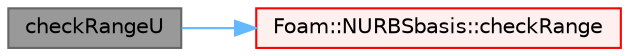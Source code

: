 digraph "checkRangeU"
{
 // LATEX_PDF_SIZE
  bgcolor="transparent";
  edge [fontname=Helvetica,fontsize=10,labelfontname=Helvetica,labelfontsize=10];
  node [fontname=Helvetica,fontsize=10,shape=box,height=0.2,width=0.4];
  rankdir="LR";
  Node1 [id="Node000001",label="checkRangeU",height=0.2,width=0.4,color="gray40", fillcolor="grey60", style="filled", fontcolor="black",tooltip=" "];
  Node1 -> Node2 [id="edge1_Node000001_Node000002",color="steelblue1",style="solid",tooltip=" "];
  Node2 [id="Node000002",label="Foam::NURBSbasis::checkRange",height=0.2,width=0.4,color="red", fillcolor="#FFF0F0", style="filled",URL="$classFoam_1_1NURBSbasis.html#aadecff99f6bff8e234998dfd3e4d3ea7",tooltip=" "];
}
